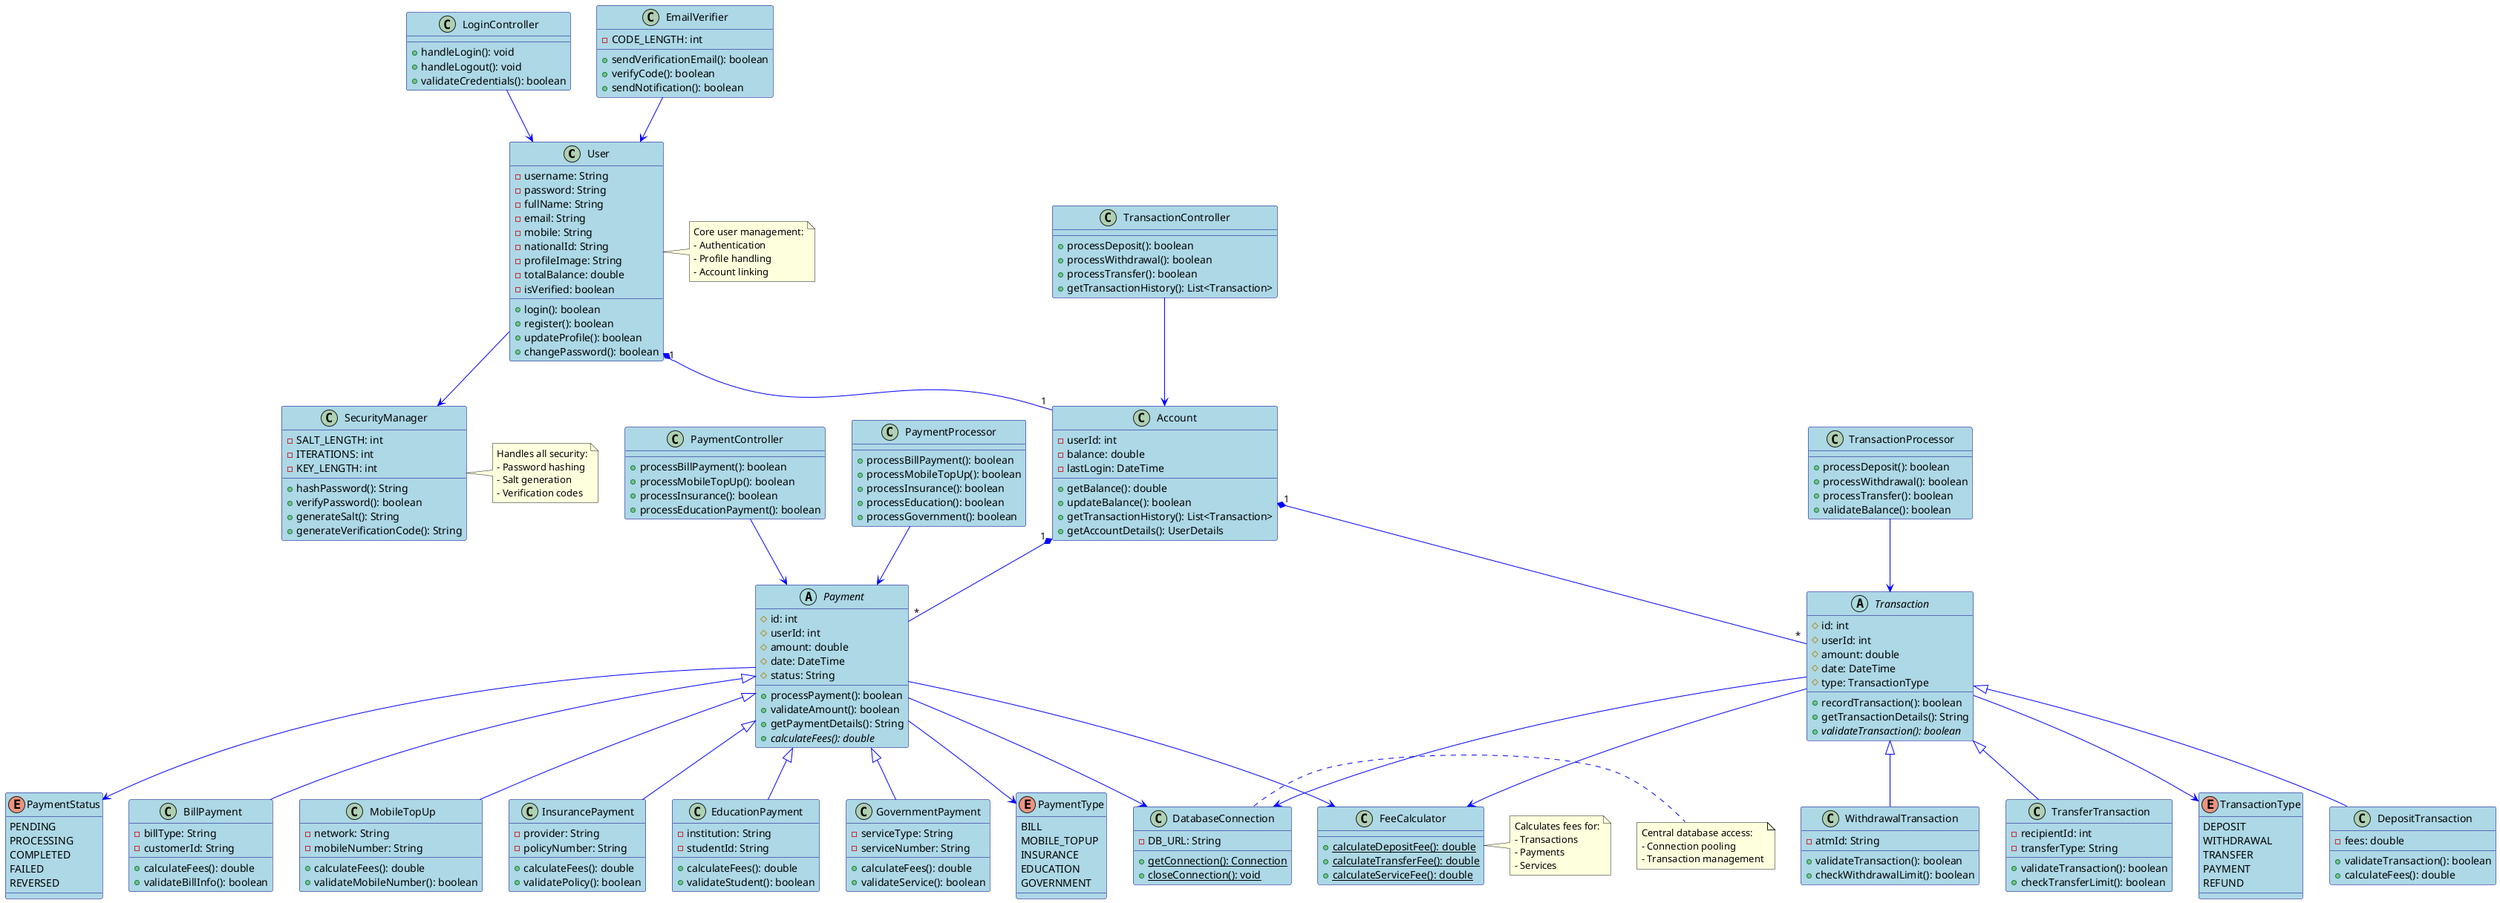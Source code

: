 @startuml Complete Banking System Class Diagram

skinparam class {
    BackgroundColor LightBlue
    ArrowColor Blue
    BorderColor DarkBlue
}

' Core User Management
class User {
    -username: String
    -password: String
    -fullName: String
    -email: String
    -mobile: String
    -nationalId: String
    -profileImage: String
    -totalBalance: double
    -isVerified: boolean
    +login(): boolean
    +register(): boolean
    +updateProfile(): boolean
    +changePassword(): boolean
}

class Account {
    -userId: int
    -balance: double
    -lastLogin: DateTime
    +getBalance(): double
    +updateBalance(): boolean
    +getTransactionHistory(): List<Transaction>
    +getAccountDetails(): UserDetails
}

' Transaction System
abstract class Transaction {
    #id: int
    #userId: int
    #amount: double
    #date: DateTime
    #type: TransactionType
    +recordTransaction(): boolean
    +getTransactionDetails(): String
    +{abstract} validateTransaction(): boolean
}

class DepositTransaction extends Transaction {
    -fees: double
    +validateTransaction(): boolean
    +calculateFees(): double
}

class WithdrawalTransaction extends Transaction {
    -atmId: String
    +validateTransaction(): boolean
    +checkWithdrawalLimit(): boolean
}

class TransferTransaction extends Transaction {
    -recipientId: int
    -transferType: String
    +validateTransaction(): boolean
    +checkTransferLimit(): boolean
}

' Payment System
abstract class Payment {
    #id: int
    #userId: int
    #amount: double
    #date: DateTime
    #status: String
    +processPayment(): boolean
    +validateAmount(): boolean
    +getPaymentDetails(): String
    +{abstract} calculateFees(): double
}

class BillPayment extends Payment {
    -billType: String
    -customerId: String
    +calculateFees(): double
    +validateBillInfo(): boolean
}

class MobileTopUp extends Payment {
    -network: String
    -mobileNumber: String
    +calculateFees(): double
    +validateMobileNumber(): boolean
}

class InsurancePayment extends Payment {
    -provider: String
    -policyNumber: String
    +calculateFees(): double
    +validatePolicy(): boolean
}

class EducationPayment extends Payment {
    -institution: String
    -studentId: String
    +calculateFees(): double
    +validateStudent(): boolean
}

class GovernmentPayment extends Payment {
    -serviceType: String
    -serviceNumber: String
    +calculateFees(): double
    +validateService(): boolean
}

' Controllers
class LoginController {
    +handleLogin(): void
    +handleLogout(): void
    +validateCredentials(): boolean
}

class TransactionController {
    +processDeposit(): boolean
    +processWithdrawal(): boolean
    +processTransfer(): boolean
    +getTransactionHistory(): List<Transaction>
}

class PaymentController {
    +processBillPayment(): boolean
    +processMobileTopUp(): boolean
    +processInsurance(): boolean
    +processEducationPayment(): boolean
}

' Processors
class PaymentProcessor {
    +processBillPayment(): boolean
    +processMobileTopUp(): boolean
    +processInsurance(): boolean
    +processEducation(): boolean
    +processGovernment(): boolean
}

class TransactionProcessor {
    +processDeposit(): boolean
    +processWithdrawal(): boolean
    +processTransfer(): boolean
    +validateBalance(): boolean
}

' Utility Classes
class SecurityManager {
    -SALT_LENGTH: int
    -ITERATIONS: int
    -KEY_LENGTH: int
    +hashPassword(): String
    +verifyPassword(): boolean
    +generateSalt(): String
    +generateVerificationCode(): String
}

class EmailVerifier {
    -CODE_LENGTH: int
    +sendVerificationEmail(): boolean
    +verifyCode(): boolean
    +sendNotification(): boolean
}

class DatabaseConnection {
    -DB_URL: String
    +{static} getConnection(): Connection
    +{static} closeConnection(): void
}

class FeeCalculator {
    +{static} calculateDepositFee(): double
    +{static} calculateTransferFee(): double
    +{static} calculateServiceFee(): double
}

' Enums
enum TransactionType {
    DEPOSIT
    WITHDRAWAL
    TRANSFER
    PAYMENT
    REFUND
}

enum PaymentType {
    BILL
    MOBILE_TOPUP
    INSURANCE
    EDUCATION
    GOVERNMENT
}

enum PaymentStatus {
    PENDING
    PROCESSING
    COMPLETED
    FAILED
    REVERSED
}

' Core Relationships
User "1" *-- "1" Account
Account "1" *-- "*" Transaction
Account "1" *-- "*" Payment

' Controller Relationships
LoginController --> User
TransactionController --> Account
PaymentController --> Payment

' Processor Relationships
PaymentProcessor --> Payment
TransactionProcessor --> Transaction

' Security and Utility Relationships
User --> SecurityManager
EmailVerifier --> User
Transaction --> DatabaseConnection
Payment --> DatabaseConnection
Payment --> FeeCalculator
Transaction --> FeeCalculator

' Enum Relationships
Transaction --> TransactionType
Payment --> PaymentType
Payment --> PaymentStatus

' Notes
note right of SecurityManager
  Handles all security:
  - Password hashing
  - Salt generation
  - Verification codes
end note

note right of DatabaseConnection
  Central database access:
  - Connection pooling
  - Transaction management
end note

note right of FeeCalculator
  Calculates fees for:
  - Transactions
  - Payments
  - Services
end note

note right of User
  Core user management:
  - Authentication
  - Profile handling
  - Account linking
end note

@enduml 